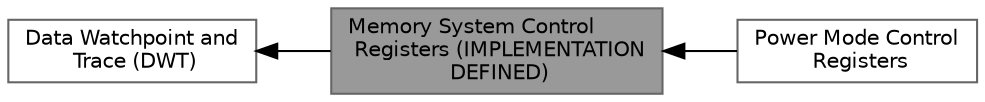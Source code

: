 digraph "Memory System Control Registers (IMPLEMENTATION DEFINED)"
{
 // LATEX_PDF_SIZE
  bgcolor="transparent";
  edge [fontname=Helvetica,fontsize=10,labelfontname=Helvetica,labelfontsize=10];
  node [fontname=Helvetica,fontsize=10,shape=box,height=0.2,width=0.4];
  rankdir=LR;
  Node2 [id="Node000002",label="Data Watchpoint and\l Trace (DWT)",height=0.2,width=0.4,color="grey40", fillcolor="white", style="filled",URL="$group__CMSIS__DWT.html",tooltip="Type definitions for the Data Watchpoint and Trace (DWT)"];
  Node1 [id="Node000001",label="Memory System Control\l Registers (IMPLEMENTATION\l DEFINED)",height=0.2,width=0.4,color="gray40", fillcolor="grey60", style="filled", fontcolor="black",tooltip="Type definitions for the Memory System Control Registers (MEMSYSCTL)"];
  Node3 [id="Node000003",label="Power Mode Control\l Registers",height=0.2,width=0.4,color="grey40", fillcolor="white", style="filled",URL="$group__PwrModCtl__Type.html",tooltip="Type definitions for the Power Mode Control Registers (PWRMODCTL)"];
  Node2->Node1 [shape=plaintext, dir="back", style="solid"];
  Node1->Node3 [shape=plaintext, dir="back", style="solid"];
}

